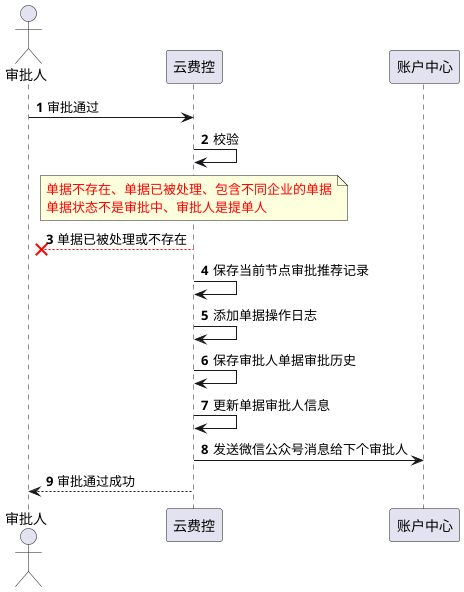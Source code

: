 @startuml
'https://plantuml.com/sequence-diagram

autonumber
actor 审批人
participant 审批人 order 10
participant 云费控 order 20
participant 账户中心 order 50
审批人 -> 云费控:审批通过

云费控 -> 云费控:校验
note over 云费控
  <color #Red>单据不存在、单据已被处理、包含不同企业的单据</color>
  <color #Red>单据状态不是审批中、审批人是提单人</color>
end note
云费控 -[#Red]->x 审批人:单据已被处理或不存在
云费控 -> 云费控:保存当前节点审批推荐记录
云费控 -> 云费控:添加单据操作日志
云费控 -> 云费控:保存审批人单据审批历史

云费控 -> 云费控:更新单据审批人信息
云费控 -> 账户中心:发送微信公众号消息给下个审批人
云费控 --> 审批人: 审批通过成功



@endumlA